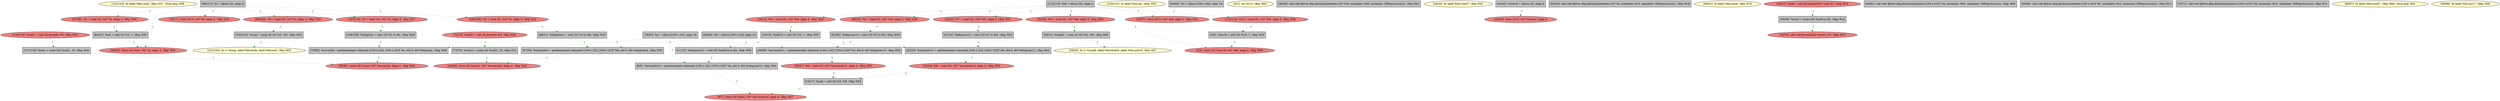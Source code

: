 
digraph G {


node121 [fillcolor=lemonchiffon,label="[122/123]  br label %for.cond, !dbg !637, !llvm.loop !638",shape=ellipse,style=filled ]
node119 [fillcolor=grey,label="[73/74]  %rem3 = urem i32 %call2, 10, !dbg !631",shape=rectangle,style=filled ]
node118 [fillcolor=lightcoral,label="[113/114]  %10 = load i32, i32* %i6, align 4, !dbg !659",shape=ellipse,style=filled ]
node120 [fillcolor=lemonchiffon,label="[120/121]  br label %for.inc, !dbg !635",shape=ellipse,style=filled ]
node117 [fillcolor=grey,label="[108/109]  %idxprom = zext i32 %1 to i64, !dbg !628",shape=rectangle,style=filled ]
node115 [fillcolor=lightcoral,label="[105/106]  %2 = load i32, i32* %i, align 4, !dbg !632",shape=ellipse,style=filled ]
node113 [fillcolor=lemonchiffon,label="[29/30]  br i1 %cmp8, label %for.body9, label %for.end19, !dbg !647",shape=ellipse,style=filled ]
node112 [fillcolor=lightcoral,label="[107/110]  %1 = load i32, i32* %i, align 4, !dbg !627",shape=ellipse,style=filled ]
node110 [fillcolor=grey,label="[91/92]  %idxprom10 = zext i32 %5 to i64, !dbg !650",shape=rectangle,style=filled ]
node108 [fillcolor=lemonchiffon,label="[101/102]  br i1 %cmp, label %for.body, label %for.end, !dbg !623",shape=ellipse,style=filled ]
node106 [fillcolor=grey,label="[100/103]  %cmp = icmp ult i32 %0, 100, !dbg !622",shape=rectangle,style=filled ]
node105 [fillcolor=grey,label="[21/24]  %idxprom12 = zext i32 %7 to i64, !dbg !652",shape=rectangle,style=filled ]
node104 [fillcolor=lightcoral,label="[99/104]  %0 = load i32, i32* %i, align 4, !dbg !620",shape=ellipse,style=filled ]
node103 [fillcolor=grey,label="[112/115]  %i6 = alloca i32, align 4",shape=rectangle,style=filled ]
node101 [fillcolor=lightcoral,label="[97/98]  %3 = load i32, i32* %i, align 4, !dbg !636",shape=ellipse,style=filled ]
node100 [fillcolor=grey,label="[96/111]  %i = alloca i32, align 4",shape=rectangle,style=filled ]
node111 [fillcolor=grey,label="[117/118]  %rem = urem i32 %call1, 10, !dbg !626",shape=rectangle,style=filled ]
node99 [fillcolor=grey,label="[94/95]  %c = alloca [100 x i32], align 16",shape=rectangle,style=filled ]
node72 [fillcolor=grey,label="[28/31]  %cmp8 = icmp ult i32 %4, 100, !dbg !646",shape=rectangle,style=filled ]
node63 [fillcolor=grey,label="[2/5]  %inc18 = add i32 %10, 1, !dbg !659",shape=rectangle,style=filled ]
node71 [fillcolor=lightcoral,label="[26/27]  %6 = load i32, i32* %arrayidx11, align 4, !dbg !650",shape=ellipse,style=filled ]
node92 [fillcolor=grey,label="[11/12]  %idxprom15 = zext i32 %add14 to i64, !dbg !656",shape=rectangle,style=filled ]
node68 [fillcolor=grey,label="[16/17]  %add = add i32 %6, %8, !dbg !653",shape=rectangle,style=filled ]
node62 [fillcolor=lemonchiffon,label="[0/1]  ret i32 0, !dbg !663",shape=ellipse,style=filled ]
node76 [fillcolor=grey,label="[38/39]  call void @llvm.dbg.declare(metadata i32* %i6, metadata !640, metadata !DIExpression()), !dbg !642",shape=rectangle,style=filled ]
node109 [fillcolor=lightcoral,label="[116/119]  %call1 = call i32 @rand() #3, !dbg !624",shape=ellipse,style=filled ]
node74 [fillcolor=lemonchiffon,label="[34/35]  br label %for.cond7, !dbg !643",shape=ellipse,style=filled ]
node123 [fillcolor=lightcoral,label="[48/49]  store i32 %rem3, i32* %arrayidx5, align 4, !dbg !634",shape=ellipse,style=filled ]
node75 [fillcolor=lightcoral,label="[36/37]  store i32 0, i32* %i6, align 4, !dbg !642",shape=ellipse,style=filled ]
node90 [fillcolor=lightcoral,label="[43/44]  store i32 0, i32* %retval, align 4",shape=ellipse,style=filled ]
node86 [fillcolor=grey,label="[62/63]  call void @llvm.dbg.declare(metadata i32* %i, metadata !616, metadata !DIExpression()), !dbg !618",shape=rectangle,style=filled ]
node73 [fillcolor=lightcoral,label="[32/33]  %4 = load i32, i32* %i6, align 4, !dbg !644",shape=ellipse,style=filled ]
node64 [fillcolor=lightcoral,label="[6/7]  store i32 %add, i32* %arrayidx16, align 4, !dbg !657",shape=ellipse,style=filled ]
node98 [fillcolor=lightcoral,label="[90/93]  %5 = load i32, i32* %i6, align 4, !dbg !648",shape=ellipse,style=filled ]
node77 [fillcolor=lemonchiffon,label="[40/41]  br label %for.cond, !dbg !619",shape=ellipse,style=filled ]
node66 [fillcolor=grey,label="[10/13]  %add14 = add i32 %9, 1, !dbg !655",shape=rectangle,style=filled ]
node102 [fillcolor=grey,label="[79/82]  %arrayidx = getelementptr inbounds [100 x i32], [100 x i32]* %a, i64 0, i64 %idxprom, !dbg !628",shape=rectangle,style=filled ]
node70 [fillcolor=lightcoral,label="[20/25]  %7 = load i32, i32* %i6, align 4, !dbg !651",shape=ellipse,style=filled ]
node82 [fillcolor=lightcoral,label="[54/57]  %call = call i64 @time(i64* null) #3, !dbg !614",shape=ellipse,style=filled ]
node94 [fillcolor=grey,label="[78/83]  %a = alloca [100 x i32], align 16",shape=rectangle,style=filled ]
node78 [fillcolor=grey,label="[22/23]  %arrayidx13 = getelementptr inbounds [100 x i32], [100 x i32]* %b, i64 0, i64 %idxprom12, !dbg !652",shape=rectangle,style=filled ]
node79 [fillcolor=grey,label="[42/45]  %retval = alloca i32, align 4",shape=rectangle,style=filled ]
node80 [fillcolor=grey,label="[46/51]  %idxprom4 = zext i32 %2 to i64, !dbg !633",shape=rectangle,style=filled ]
node116 [fillcolor=lightcoral,label="[65/66]  store i32 %inc, i32* %i, align 4, !dbg !636",shape=ellipse,style=filled ]
node69 [fillcolor=lightcoral,label="[18/19]  %8 = load i32, i32* %arrayidx13, align 4, !dbg !652",shape=ellipse,style=filled ]
node81 [fillcolor=lightcoral,label="[52/53]  call void @srand(i32 %conv) #3, !dbg !615",shape=ellipse,style=filled ]
node84 [fillcolor=grey,label="[60/61]  call void @llvm.dbg.declare(metadata [100 x i32]* %a, metadata !605, metadata !DIExpression()), !dbg !609",shape=rectangle,style=filled ]
node83 [fillcolor=grey,label="[58/59]  %arrayidx11 = getelementptr inbounds [100 x i32], [100 x i32]* %a, i64 0, i64 %idxprom10, !dbg !650",shape=rectangle,style=filled ]
node85 [fillcolor=lightcoral,label="[3/4]  store i32 %inc18, i32* %i6, align 4, !dbg !659",shape=ellipse,style=filled ]
node87 [fillcolor=grey,label="[64/67]  %inc = add i32 %3, 1, !dbg !636",shape=rectangle,style=filled ]
node114 [fillcolor=lightcoral,label="[80/81]  store i32 %rem, i32* %arrayidx, align 4, !dbg !629",shape=ellipse,style=filled ]
node93 [fillcolor=lightcoral,label="[76/77]  store i32 0, i32* %i, align 4, !dbg !618",shape=ellipse,style=filled ]
node88 [fillcolor=grey,label="[68/69]  call void @llvm.dbg.declare(metadata [100 x i32]* %c, metadata !612, metadata !DIExpression()), !dbg !613",shape=rectangle,style=filled ]
node122 [fillcolor=grey,label="[47/50]  %arrayidx5 = getelementptr inbounds [100 x i32], [100 x i32]* %b, i64 0, i64 %idxprom4, !dbg !633",shape=rectangle,style=filled ]
node89 [fillcolor=grey,label="[70/71]  call void @llvm.dbg.declare(metadata [100 x i32]* %b, metadata !610, metadata !DIExpression()), !dbg !611",shape=rectangle,style=filled ]
node65 [fillcolor=grey,label="[8/9]  %arrayidx16 = getelementptr inbounds [100 x i32], [100 x i32]* %a, i64 0, i64 %idxprom15, !dbg !656",shape=rectangle,style=filled ]
node95 [fillcolor=grey,label="[84/85]  %b = alloca [100 x i32], align 16",shape=rectangle,style=filled ]
node67 [fillcolor=lightcoral,label="[14/15]  %9 = load i32, i32* %i6, align 4, !dbg !654",shape=ellipse,style=filled ]
node96 [fillcolor=lemonchiffon,label="[86/87]  br label %for.cond7, !dbg !660, !llvm.loop !661",shape=ellipse,style=filled ]
node107 [fillcolor=grey,label="[55/56]  %conv = trunc i64 %call to i32, !dbg !614",shape=rectangle,style=filled ]
node91 [fillcolor=lightcoral,label="[72/75]  %call2 = call i32 @rand() #3, !dbg !630",shape=ellipse,style=filled ]
node97 [fillcolor=lemonchiffon,label="[88/89]  br label %for.inc17, !dbg !658",shape=ellipse,style=filled ]

node119->node123 [style=dotted,color=forestgreen,label="T",fontcolor=forestgreen ]
node102->node114 [style=dotted,color=forestgreen,label="T",fontcolor=forestgreen ]
node91->node119 [style=dotted,color=forestgreen,label="T",fontcolor=forestgreen ]
node112->node117 [style=dotted,color=forestgreen,label="T",fontcolor=forestgreen ]
node73->node72 [style=dotted,color=forestgreen,label="T",fontcolor=forestgreen ]
node104->node106 [style=dotted,color=forestgreen,label="T",fontcolor=forestgreen ]
node117->node102 [style=dotted,color=forestgreen,label="T",fontcolor=forestgreen ]
node107->node81 [style=dotted,color=forestgreen,label="T",fontcolor=forestgreen ]
node109->node111 [style=dotted,color=forestgreen,label="T",fontcolor=forestgreen ]
node82->node107 [style=dotted,color=forestgreen,label="T",fontcolor=forestgreen ]
node103->node75 [style=dotted,color=forestgreen,label="T",fontcolor=forestgreen ]
node71->node68 [style=dotted,color=forestgreen,label="T",fontcolor=forestgreen ]
node106->node108 [style=dotted,color=forestgreen,label="T",fontcolor=forestgreen ]
node95->node122 [style=dotted,color=forestgreen,label="T",fontcolor=forestgreen ]
node95->node78 [style=dotted,color=forestgreen,label="T",fontcolor=forestgreen ]
node98->node110 [style=dotted,color=forestgreen,label="T",fontcolor=forestgreen ]
node100->node104 [style=dotted,color=forestgreen,label="T",fontcolor=forestgreen ]
node68->node64 [style=dotted,color=forestgreen,label="T",fontcolor=forestgreen ]
node115->node80 [style=dotted,color=forestgreen,label="T",fontcolor=forestgreen ]
node87->node116 [style=dotted,color=forestgreen,label="T",fontcolor=forestgreen ]
node103->node70 [style=dotted,color=forestgreen,label="T",fontcolor=forestgreen ]
node78->node69 [style=dotted,color=forestgreen,label="T",fontcolor=forestgreen ]
node103->node67 [style=dotted,color=forestgreen,label="T",fontcolor=forestgreen ]
node80->node122 [style=dotted,color=forestgreen,label="T",fontcolor=forestgreen ]
node100->node101 [style=dotted,color=forestgreen,label="T",fontcolor=forestgreen ]
node110->node83 [style=dotted,color=forestgreen,label="T",fontcolor=forestgreen ]
node100->node93 [style=dotted,color=forestgreen,label="T",fontcolor=forestgreen ]
node63->node85 [style=dotted,color=forestgreen,label="T",fontcolor=forestgreen ]
node111->node114 [style=dotted,color=forestgreen,label="T",fontcolor=forestgreen ]
node66->node92 [style=dotted,color=forestgreen,label="T",fontcolor=forestgreen ]
node105->node78 [style=dotted,color=forestgreen,label="T",fontcolor=forestgreen ]
node83->node71 [style=dotted,color=forestgreen,label="T",fontcolor=forestgreen ]
node92->node65 [style=dotted,color=forestgreen,label="T",fontcolor=forestgreen ]
node69->node68 [style=dotted,color=forestgreen,label="T",fontcolor=forestgreen ]
node72->node113 [style=dotted,color=forestgreen,label="T",fontcolor=forestgreen ]
node100->node116 [style=dotted,color=forestgreen,label="T",fontcolor=forestgreen ]
node94->node65 [style=dotted,color=forestgreen,label="T",fontcolor=forestgreen ]
node67->node66 [style=dotted,color=forestgreen,label="T",fontcolor=forestgreen ]
node103->node118 [style=dotted,color=forestgreen,label="T",fontcolor=forestgreen ]
node103->node85 [style=dotted,color=forestgreen,label="T",fontcolor=forestgreen ]
node94->node83 [style=dotted,color=forestgreen,label="T",fontcolor=forestgreen ]
node118->node63 [style=dotted,color=forestgreen,label="T",fontcolor=forestgreen ]
node122->node123 [style=dotted,color=forestgreen,label="T",fontcolor=forestgreen ]
node100->node112 [style=dotted,color=forestgreen,label="T",fontcolor=forestgreen ]
node103->node73 [style=dotted,color=forestgreen,label="T",fontcolor=forestgreen ]
node65->node64 [style=dotted,color=forestgreen,label="T",fontcolor=forestgreen ]
node101->node87 [style=dotted,color=forestgreen,label="T",fontcolor=forestgreen ]
node100->node115 [style=dotted,color=forestgreen,label="T",fontcolor=forestgreen ]
node79->node90 [style=dotted,color=forestgreen,label="T",fontcolor=forestgreen ]
node94->node102 [style=dotted,color=forestgreen,label="T",fontcolor=forestgreen ]
node103->node98 [style=dotted,color=forestgreen,label="T",fontcolor=forestgreen ]
node70->node105 [style=dotted,color=forestgreen,label="T",fontcolor=forestgreen ]


}
